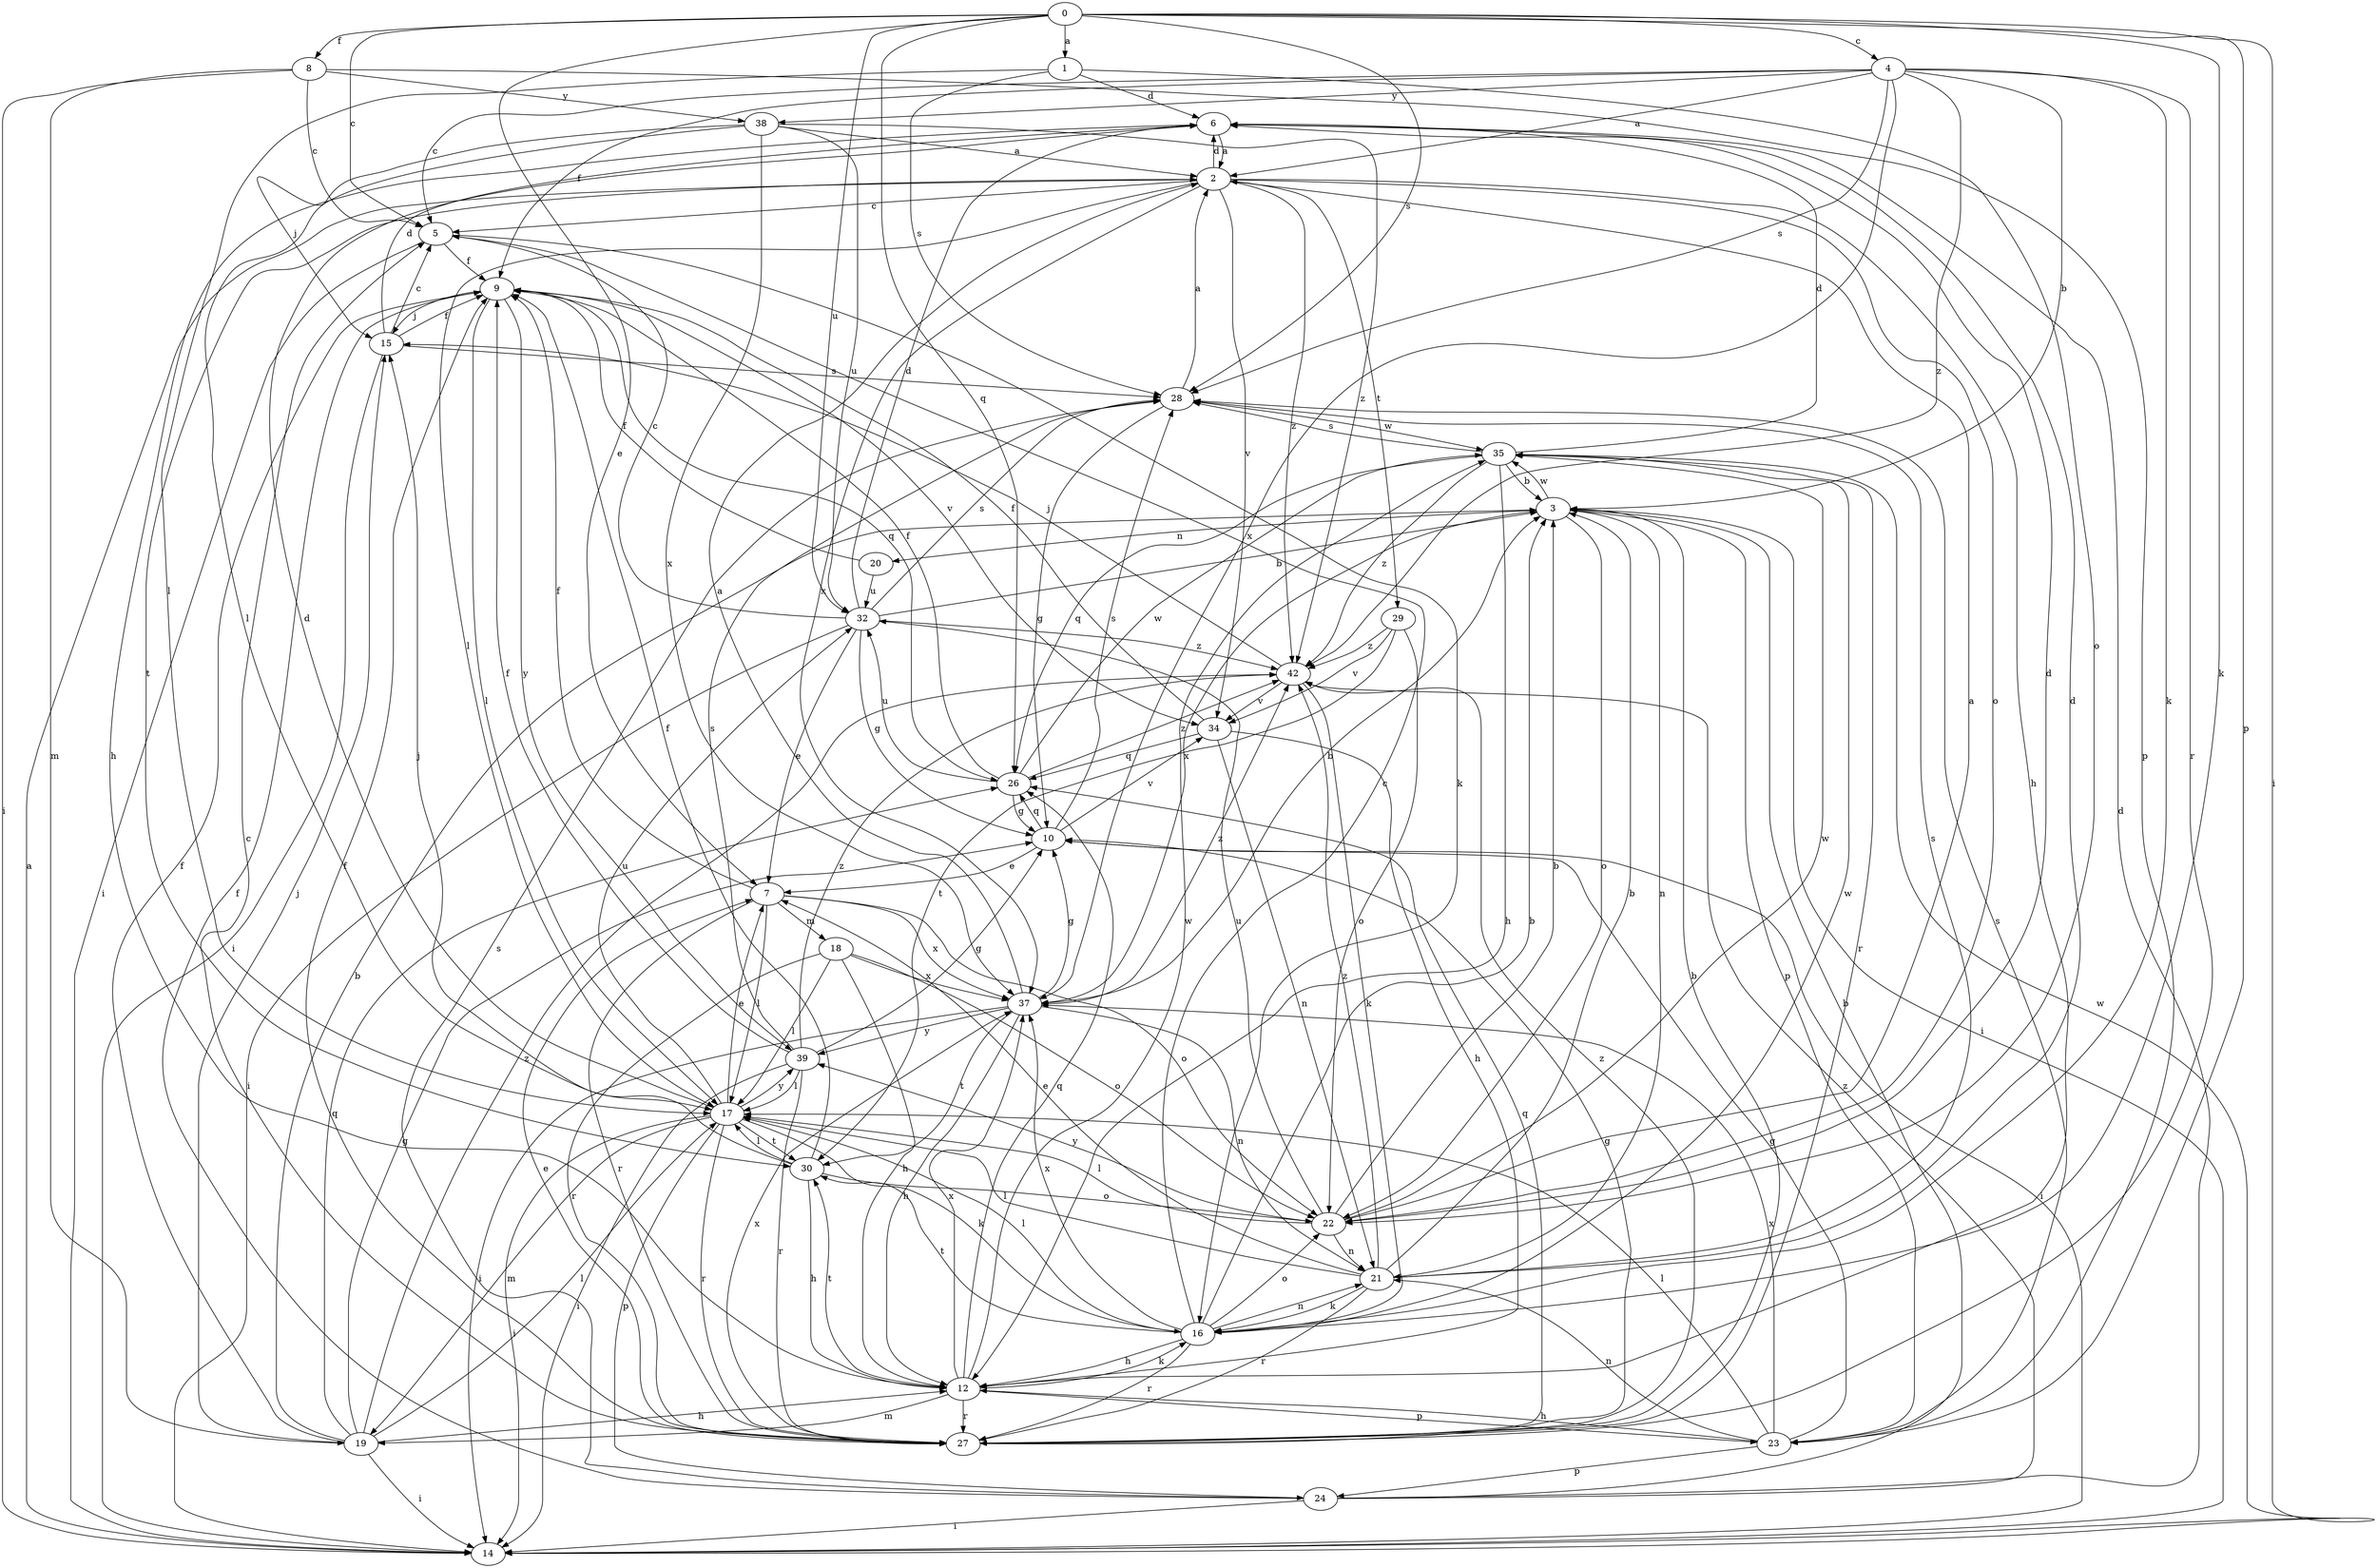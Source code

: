 strict digraph  {
0;
1;
2;
3;
4;
5;
6;
7;
8;
9;
10;
12;
14;
15;
16;
17;
18;
19;
20;
21;
22;
23;
24;
26;
27;
28;
29;
30;
32;
34;
35;
37;
38;
39;
42;
0 -> 1  [label=a];
0 -> 4  [label=c];
0 -> 5  [label=c];
0 -> 7  [label=e];
0 -> 8  [label=f];
0 -> 14  [label=i];
0 -> 16  [label=k];
0 -> 23  [label=p];
0 -> 26  [label=q];
0 -> 28  [label=s];
0 -> 32  [label=u];
1 -> 6  [label=d];
1 -> 17  [label=l];
1 -> 22  [label=o];
1 -> 28  [label=s];
2 -> 5  [label=c];
2 -> 6  [label=d];
2 -> 12  [label=h];
2 -> 17  [label=l];
2 -> 22  [label=o];
2 -> 29  [label=t];
2 -> 30  [label=t];
2 -> 34  [label=v];
2 -> 37  [label=x];
2 -> 42  [label=z];
3 -> 14  [label=i];
3 -> 20  [label=n];
3 -> 21  [label=n];
3 -> 22  [label=o];
3 -> 23  [label=p];
3 -> 35  [label=w];
3 -> 37  [label=x];
4 -> 2  [label=a];
4 -> 3  [label=b];
4 -> 5  [label=c];
4 -> 9  [label=f];
4 -> 16  [label=k];
4 -> 27  [label=r];
4 -> 28  [label=s];
4 -> 37  [label=x];
4 -> 38  [label=y];
4 -> 42  [label=z];
5 -> 9  [label=f];
5 -> 14  [label=i];
5 -> 16  [label=k];
6 -> 2  [label=a];
6 -> 12  [label=h];
7 -> 9  [label=f];
7 -> 17  [label=l];
7 -> 18  [label=m];
7 -> 22  [label=o];
7 -> 27  [label=r];
7 -> 37  [label=x];
8 -> 5  [label=c];
8 -> 14  [label=i];
8 -> 19  [label=m];
8 -> 23  [label=p];
8 -> 38  [label=y];
9 -> 15  [label=j];
9 -> 17  [label=l];
9 -> 26  [label=q];
9 -> 34  [label=v];
9 -> 39  [label=y];
10 -> 7  [label=e];
10 -> 14  [label=i];
10 -> 26  [label=q];
10 -> 28  [label=s];
10 -> 34  [label=v];
12 -> 16  [label=k];
12 -> 19  [label=m];
12 -> 23  [label=p];
12 -> 26  [label=q];
12 -> 27  [label=r];
12 -> 30  [label=t];
12 -> 35  [label=w];
12 -> 37  [label=x];
14 -> 2  [label=a];
14 -> 35  [label=w];
15 -> 5  [label=c];
15 -> 6  [label=d];
15 -> 9  [label=f];
15 -> 14  [label=i];
15 -> 28  [label=s];
16 -> 3  [label=b];
16 -> 5  [label=c];
16 -> 12  [label=h];
16 -> 17  [label=l];
16 -> 21  [label=n];
16 -> 22  [label=o];
16 -> 27  [label=r];
16 -> 30  [label=t];
16 -> 35  [label=w];
16 -> 37  [label=x];
17 -> 6  [label=d];
17 -> 7  [label=e];
17 -> 14  [label=i];
17 -> 16  [label=k];
17 -> 19  [label=m];
17 -> 24  [label=p];
17 -> 27  [label=r];
17 -> 30  [label=t];
17 -> 32  [label=u];
17 -> 39  [label=y];
18 -> 12  [label=h];
18 -> 17  [label=l];
18 -> 22  [label=o];
18 -> 27  [label=r];
18 -> 37  [label=x];
19 -> 3  [label=b];
19 -> 9  [label=f];
19 -> 10  [label=g];
19 -> 12  [label=h];
19 -> 14  [label=i];
19 -> 15  [label=j];
19 -> 17  [label=l];
19 -> 26  [label=q];
19 -> 42  [label=z];
20 -> 9  [label=f];
20 -> 32  [label=u];
21 -> 3  [label=b];
21 -> 6  [label=d];
21 -> 7  [label=e];
21 -> 16  [label=k];
21 -> 17  [label=l];
21 -> 27  [label=r];
21 -> 28  [label=s];
21 -> 42  [label=z];
22 -> 2  [label=a];
22 -> 3  [label=b];
22 -> 6  [label=d];
22 -> 17  [label=l];
22 -> 21  [label=n];
22 -> 32  [label=u];
22 -> 35  [label=w];
22 -> 39  [label=y];
23 -> 10  [label=g];
23 -> 12  [label=h];
23 -> 17  [label=l];
23 -> 21  [label=n];
23 -> 24  [label=p];
23 -> 28  [label=s];
23 -> 37  [label=x];
24 -> 3  [label=b];
24 -> 6  [label=d];
24 -> 9  [label=f];
24 -> 14  [label=i];
24 -> 28  [label=s];
24 -> 42  [label=z];
26 -> 9  [label=f];
26 -> 10  [label=g];
26 -> 32  [label=u];
26 -> 35  [label=w];
26 -> 42  [label=z];
27 -> 3  [label=b];
27 -> 5  [label=c];
27 -> 7  [label=e];
27 -> 9  [label=f];
27 -> 10  [label=g];
27 -> 26  [label=q];
27 -> 37  [label=x];
27 -> 42  [label=z];
28 -> 2  [label=a];
28 -> 10  [label=g];
28 -> 35  [label=w];
29 -> 22  [label=o];
29 -> 30  [label=t];
29 -> 34  [label=v];
29 -> 42  [label=z];
30 -> 9  [label=f];
30 -> 12  [label=h];
30 -> 15  [label=j];
30 -> 17  [label=l];
30 -> 22  [label=o];
32 -> 3  [label=b];
32 -> 5  [label=c];
32 -> 6  [label=d];
32 -> 7  [label=e];
32 -> 10  [label=g];
32 -> 14  [label=i];
32 -> 28  [label=s];
32 -> 42  [label=z];
34 -> 9  [label=f];
34 -> 12  [label=h];
34 -> 21  [label=n];
34 -> 26  [label=q];
35 -> 3  [label=b];
35 -> 6  [label=d];
35 -> 12  [label=h];
35 -> 26  [label=q];
35 -> 27  [label=r];
35 -> 28  [label=s];
35 -> 42  [label=z];
37 -> 2  [label=a];
37 -> 3  [label=b];
37 -> 10  [label=g];
37 -> 12  [label=h];
37 -> 14  [label=i];
37 -> 21  [label=n];
37 -> 30  [label=t];
37 -> 39  [label=y];
37 -> 42  [label=z];
38 -> 2  [label=a];
38 -> 15  [label=j];
38 -> 17  [label=l];
38 -> 32  [label=u];
38 -> 37  [label=x];
38 -> 42  [label=z];
39 -> 9  [label=f];
39 -> 10  [label=g];
39 -> 14  [label=i];
39 -> 17  [label=l];
39 -> 27  [label=r];
39 -> 28  [label=s];
39 -> 42  [label=z];
42 -> 15  [label=j];
42 -> 16  [label=k];
42 -> 34  [label=v];
}
